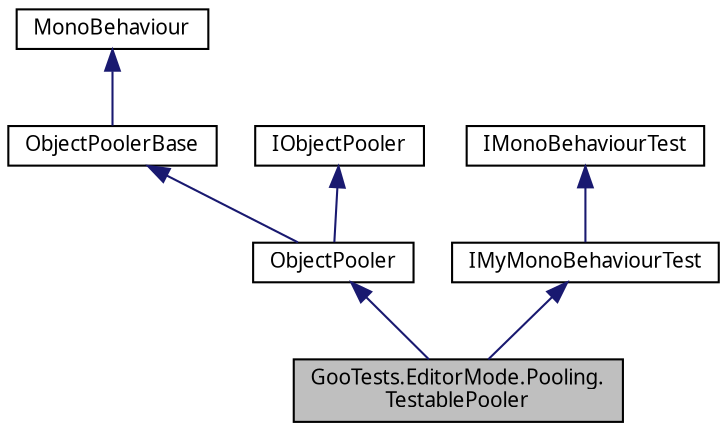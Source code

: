digraph "GooTests.EditorMode.Pooling.TestablePooler"
{
 // LATEX_PDF_SIZE
  edge [fontname="Calibrii",fontsize="10",labelfontname="Calibrii",labelfontsize="10"];
  node [fontname="Calibrii",fontsize="10",shape=record];
  Node1 [label="GooTests.EditorMode.Pooling.\lTestablePooler",height=0.2,width=0.4,color="black", fillcolor="grey75", style="filled", fontcolor="black",tooltip=" "];
  Node2 -> Node1 [dir="back",color="midnightblue",fontsize="10",style="solid",fontname="Calibrii"];
  Node2 [label="ObjectPooler",height=0.2,width=0.4,color="black", fillcolor="white", style="filled",URL="$de/dd2/classGoo_1_1Tools_1_1Pooling_1_1ObjectPooler.html",tooltip=" "];
  Node3 -> Node2 [dir="back",color="midnightblue",fontsize="10",style="solid",fontname="Calibrii"];
  Node3 [label="ObjectPoolerBase",height=0.2,width=0.4,color="black", fillcolor="white", style="filled",URL="$de/dd4/classGoo_1_1Tools_1_1Pooling_1_1ObjectPoolerBase.html",tooltip=" "];
  Node4 -> Node3 [dir="back",color="midnightblue",fontsize="10",style="solid",fontname="Calibrii"];
  Node4 [label="MonoBehaviour",height=0.2,width=0.4,color="black", fillcolor="white", style="filled",tooltip=" "];
  Node5 -> Node2 [dir="back",color="midnightblue",fontsize="10",style="solid",fontname="Calibrii"];
  Node5 [label="IObjectPooler",height=0.2,width=0.4,color="black", fillcolor="white", style="filled",URL="$d5/dd6/interfaceGoo_1_1Tools_1_1Pooling_1_1IObjectPooler.html",tooltip=" "];
  Node6 -> Node1 [dir="back",color="midnightblue",fontsize="10",style="solid",fontname="Calibrii"];
  Node6 [label="IMyMonoBehaviourTest",height=0.2,width=0.4,color="black", fillcolor="white", style="filled",URL="$d5/d94/interfaceGooTests_1_1EditorMode_1_1Pooling_1_1IMyMonoBehaviourTest.html",tooltip=" "];
  Node7 -> Node6 [dir="back",color="midnightblue",fontsize="10",style="solid",fontname="Calibrii"];
  Node7 [label="IMonoBehaviourTest",height=0.2,width=0.4,color="black", fillcolor="white", style="filled",tooltip=" "];
}
